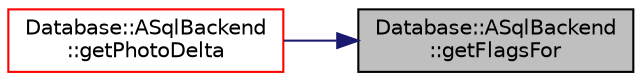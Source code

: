 digraph "Database::ASqlBackend::getFlagsFor"
{
 // LATEX_PDF_SIZE
  edge [fontname="Helvetica",fontsize="10",labelfontname="Helvetica",labelfontsize="10"];
  node [fontname="Helvetica",fontsize="10",shape=record];
  rankdir="RL";
  Node1 [label="Database::ASqlBackend\l::getFlagsFor",height=0.2,width=0.4,color="black", fillcolor="grey75", style="filled", fontcolor="black",tooltip="read flags for photo"];
  Node1 -> Node2 [dir="back",color="midnightblue",fontsize="10",style="solid",fontname="Helvetica"];
  Node2 [label="Database::ASqlBackend\l::getPhotoDelta",height=0.2,width=0.4,color="red", fillcolor="white", style="filled",URL="$class_database_1_1_a_sql_backend.html#a8e8f34e5b5f23ed598c300c572765ff7",tooltip=" "];
}
